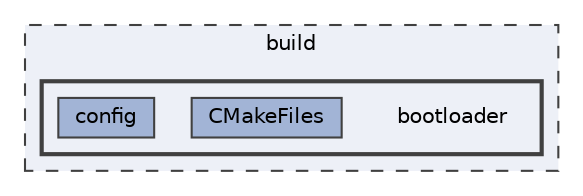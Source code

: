 digraph "build/bootloader"
{
 // LATEX_PDF_SIZE
  bgcolor="transparent";
  edge [fontname=Helvetica,fontsize=10,labelfontname=Helvetica,labelfontsize=10];
  node [fontname=Helvetica,fontsize=10,shape=box,height=0.2,width=0.4];
  compound=true
  subgraph clusterdir_4fef79e7177ba769987a8da36c892c5f {
    graph [ bgcolor="#edf0f7", pencolor="grey25", label="build", fontname=Helvetica,fontsize=10 style="filled,dashed", URL="dir_4fef79e7177ba769987a8da36c892c5f.html",tooltip=""]
  subgraph clusterdir_95184fd9bed3ca1f63a503303d942f41 {
    graph [ bgcolor="#edf0f7", pencolor="grey25", label="", fontname=Helvetica,fontsize=10 style="filled,bold", URL="dir_95184fd9bed3ca1f63a503303d942f41.html",tooltip=""]
    dir_95184fd9bed3ca1f63a503303d942f41 [shape=plaintext, label="bootloader"];
  dir_c6ef69ba2a0993bf73d8aa3d755b7427 [label="CMakeFiles", fillcolor="#a2b4d6", color="grey25", style="filled", URL="dir_c6ef69ba2a0993bf73d8aa3d755b7427.html",tooltip=""];
  dir_eed08600d5be68c0e052465144c43a72 [label="config", fillcolor="#a2b4d6", color="grey25", style="filled", URL="dir_eed08600d5be68c0e052465144c43a72.html",tooltip=""];
  }
  }
}
